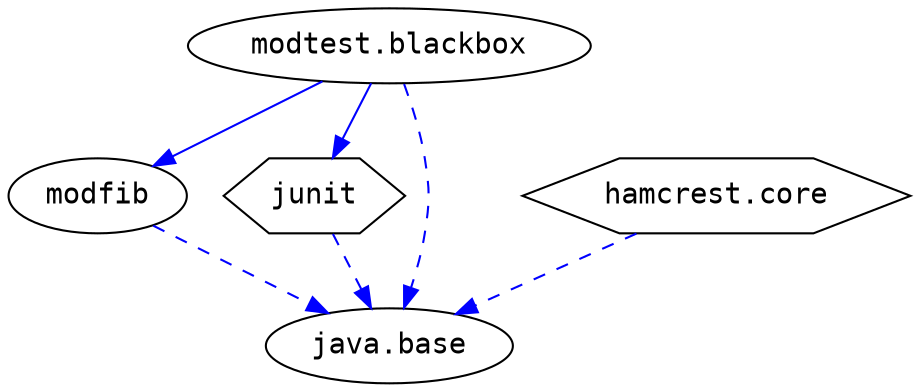 # Created by depvis.JigsawDepVisualizer on Tue Oct 17 12:30:30 CEST 2017
digraph Java9_Dependency_Visualizer {
modtest_blackbox[fontname="Consolas",shape="ellipse",label="modtest.blackbox"];
modfib[fontname="Consolas",shape="ellipse",label="modfib"];
junit[fontname="Consolas",shape="hexagon",label="junit"];
java_base[fontname="Consolas",shape="ellipse",label="java.base"];
hamcrest_core[fontname="Consolas",shape="hexagon",label="hamcrest.core"];
modtest_blackbox -> modfib[color="#0000ff",fontname="Consolas",fontcolor="#0000ff",weight="8"]
modtest_blackbox -> junit[color="#0000ff",fontname="Consolas",fontcolor="#0000ff",weight="8"]
modtest_blackbox -> java_base[color="#0000ff",fontname="Consolas",fontcolor="#0000ff",style="dashed",weight="16"]
junit -> java_base[color="#0000ff",fontname="Consolas",fontcolor="#0000ff",style="dashed",weight="16"]
modfib -> java_base[color="#0000ff",fontname="Consolas",fontcolor="#0000ff",style="dashed",weight="16"]
hamcrest_core -> java_base[color="#0000ff",fontname="Consolas",fontcolor="#0000ff",style="dashed",weight="16"]
}
